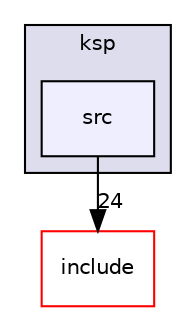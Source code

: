 digraph "/home/vicky/pgrouting/pgrouting/pgrouting/src/ksp/src" {
  compound=true
  node [ fontsize="10", fontname="Helvetica"];
  edge [ labelfontsize="10", labelfontname="Helvetica"];
  subgraph clusterdir_2f5fb978aad6d15897bf76bd3f14c291 {
    graph [ bgcolor="#ddddee", pencolor="black", label="ksp" fontname="Helvetica", fontsize="10", URL="dir_2f5fb978aad6d15897bf76bd3f14c291.html"]
  dir_feb8149d5af3cd37103556366b14467a [shape=box, label="src", style="filled", fillcolor="#eeeeff", pencolor="black", URL="dir_feb8149d5af3cd37103556366b14467a.html"];
  }
  dir_d44c64559bbebec7f509842c48db8b23 [shape=box label="include" fillcolor="white" style="filled" color="red" URL="dir_d44c64559bbebec7f509842c48db8b23.html"];
  dir_feb8149d5af3cd37103556366b14467a->dir_d44c64559bbebec7f509842c48db8b23 [headlabel="24", labeldistance=1.5 headhref="dir_000063_000000.html"];
}
